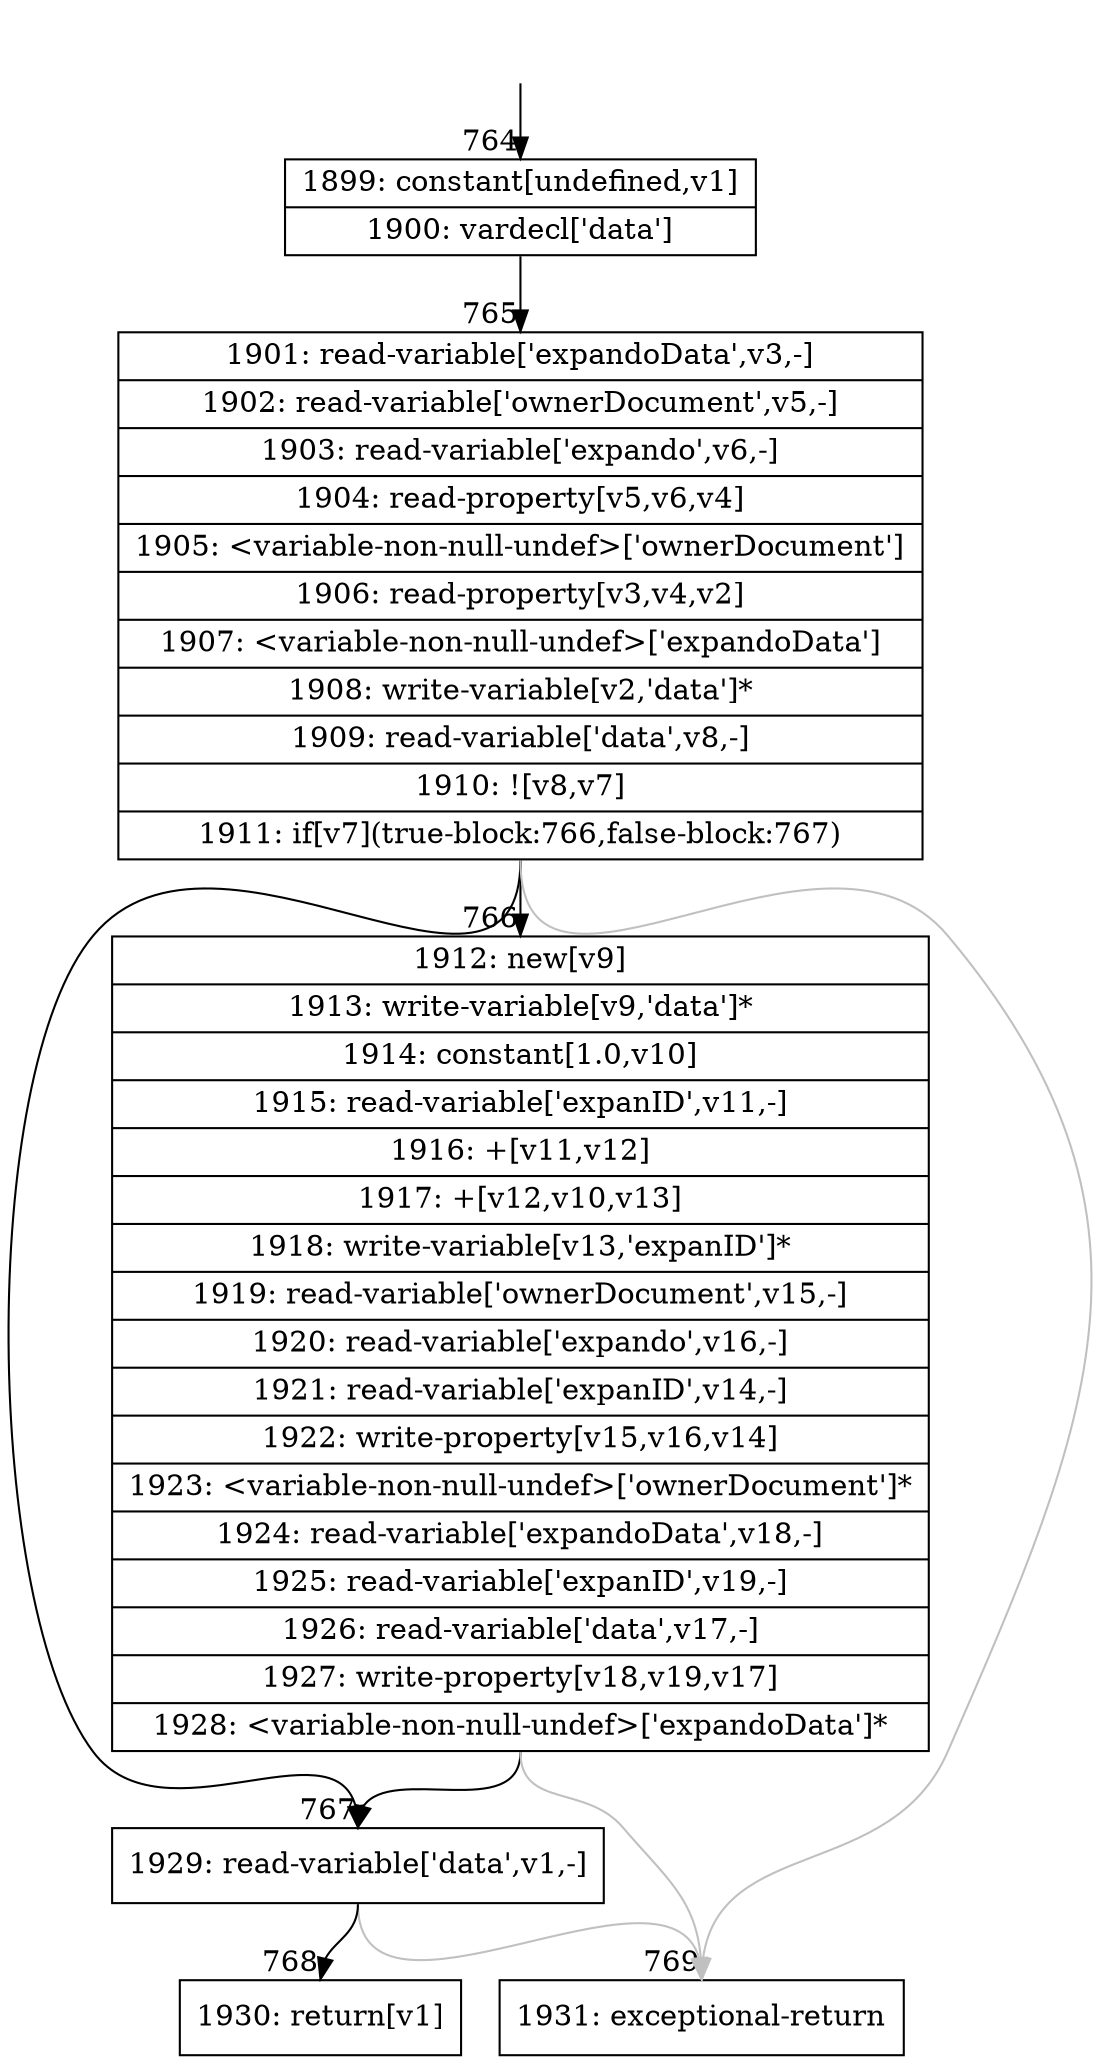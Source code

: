 digraph {
rankdir="TD"
BB_entry73[shape=none,label=""];
BB_entry73 -> BB764 [tailport=s, headport=n, headlabel="    764"]
BB764 [shape=record label="{1899: constant[undefined,v1]|1900: vardecl['data']}" ] 
BB764 -> BB765 [tailport=s, headport=n, headlabel="      765"]
BB765 [shape=record label="{1901: read-variable['expandoData',v3,-]|1902: read-variable['ownerDocument',v5,-]|1903: read-variable['expando',v6,-]|1904: read-property[v5,v6,v4]|1905: \<variable-non-null-undef\>['ownerDocument']|1906: read-property[v3,v4,v2]|1907: \<variable-non-null-undef\>['expandoData']|1908: write-variable[v2,'data']*|1909: read-variable['data',v8,-]|1910: ![v8,v7]|1911: if[v7](true-block:766,false-block:767)}" ] 
BB765 -> BB766 [tailport=s, headport=n, headlabel="      766"]
BB765 -> BB767 [tailport=s, headport=n, headlabel="      767"]
BB765 -> BB769 [tailport=s, headport=n, color=gray, headlabel="      769"]
BB766 [shape=record label="{1912: new[v9]|1913: write-variable[v9,'data']*|1914: constant[1.0,v10]|1915: read-variable['expanID',v11,-]|1916: +[v11,v12]|1917: +[v12,v10,v13]|1918: write-variable[v13,'expanID']*|1919: read-variable['ownerDocument',v15,-]|1920: read-variable['expando',v16,-]|1921: read-variable['expanID',v14,-]|1922: write-property[v15,v16,v14]|1923: \<variable-non-null-undef\>['ownerDocument']*|1924: read-variable['expandoData',v18,-]|1925: read-variable['expanID',v19,-]|1926: read-variable['data',v17,-]|1927: write-property[v18,v19,v17]|1928: \<variable-non-null-undef\>['expandoData']*}" ] 
BB766 -> BB767 [tailport=s, headport=n]
BB766 -> BB769 [tailport=s, headport=n, color=gray]
BB767 [shape=record label="{1929: read-variable['data',v1,-]}" ] 
BB767 -> BB768 [tailport=s, headport=n, headlabel="      768"]
BB767 -> BB769 [tailport=s, headport=n, color=gray]
BB768 [shape=record label="{1930: return[v1]}" ] 
BB769 [shape=record label="{1931: exceptional-return}" ] 
//#$~ 692
}
